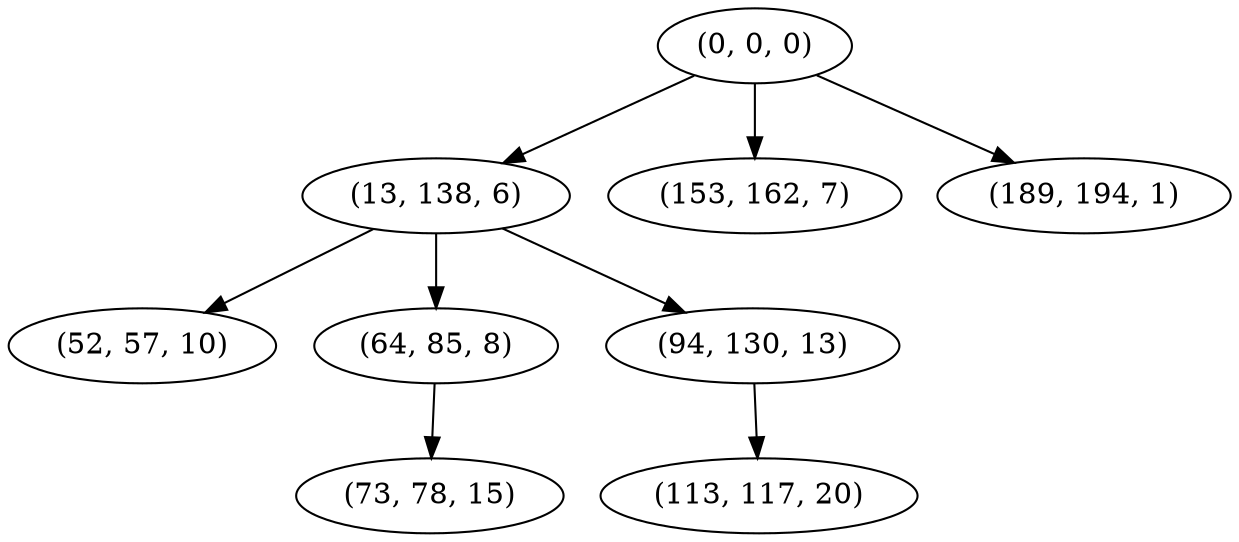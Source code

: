 digraph tree {
    "(0, 0, 0)";
    "(13, 138, 6)";
    "(52, 57, 10)";
    "(64, 85, 8)";
    "(73, 78, 15)";
    "(94, 130, 13)";
    "(113, 117, 20)";
    "(153, 162, 7)";
    "(189, 194, 1)";
    "(0, 0, 0)" -> "(13, 138, 6)";
    "(0, 0, 0)" -> "(153, 162, 7)";
    "(0, 0, 0)" -> "(189, 194, 1)";
    "(13, 138, 6)" -> "(52, 57, 10)";
    "(13, 138, 6)" -> "(64, 85, 8)";
    "(13, 138, 6)" -> "(94, 130, 13)";
    "(64, 85, 8)" -> "(73, 78, 15)";
    "(94, 130, 13)" -> "(113, 117, 20)";
}
